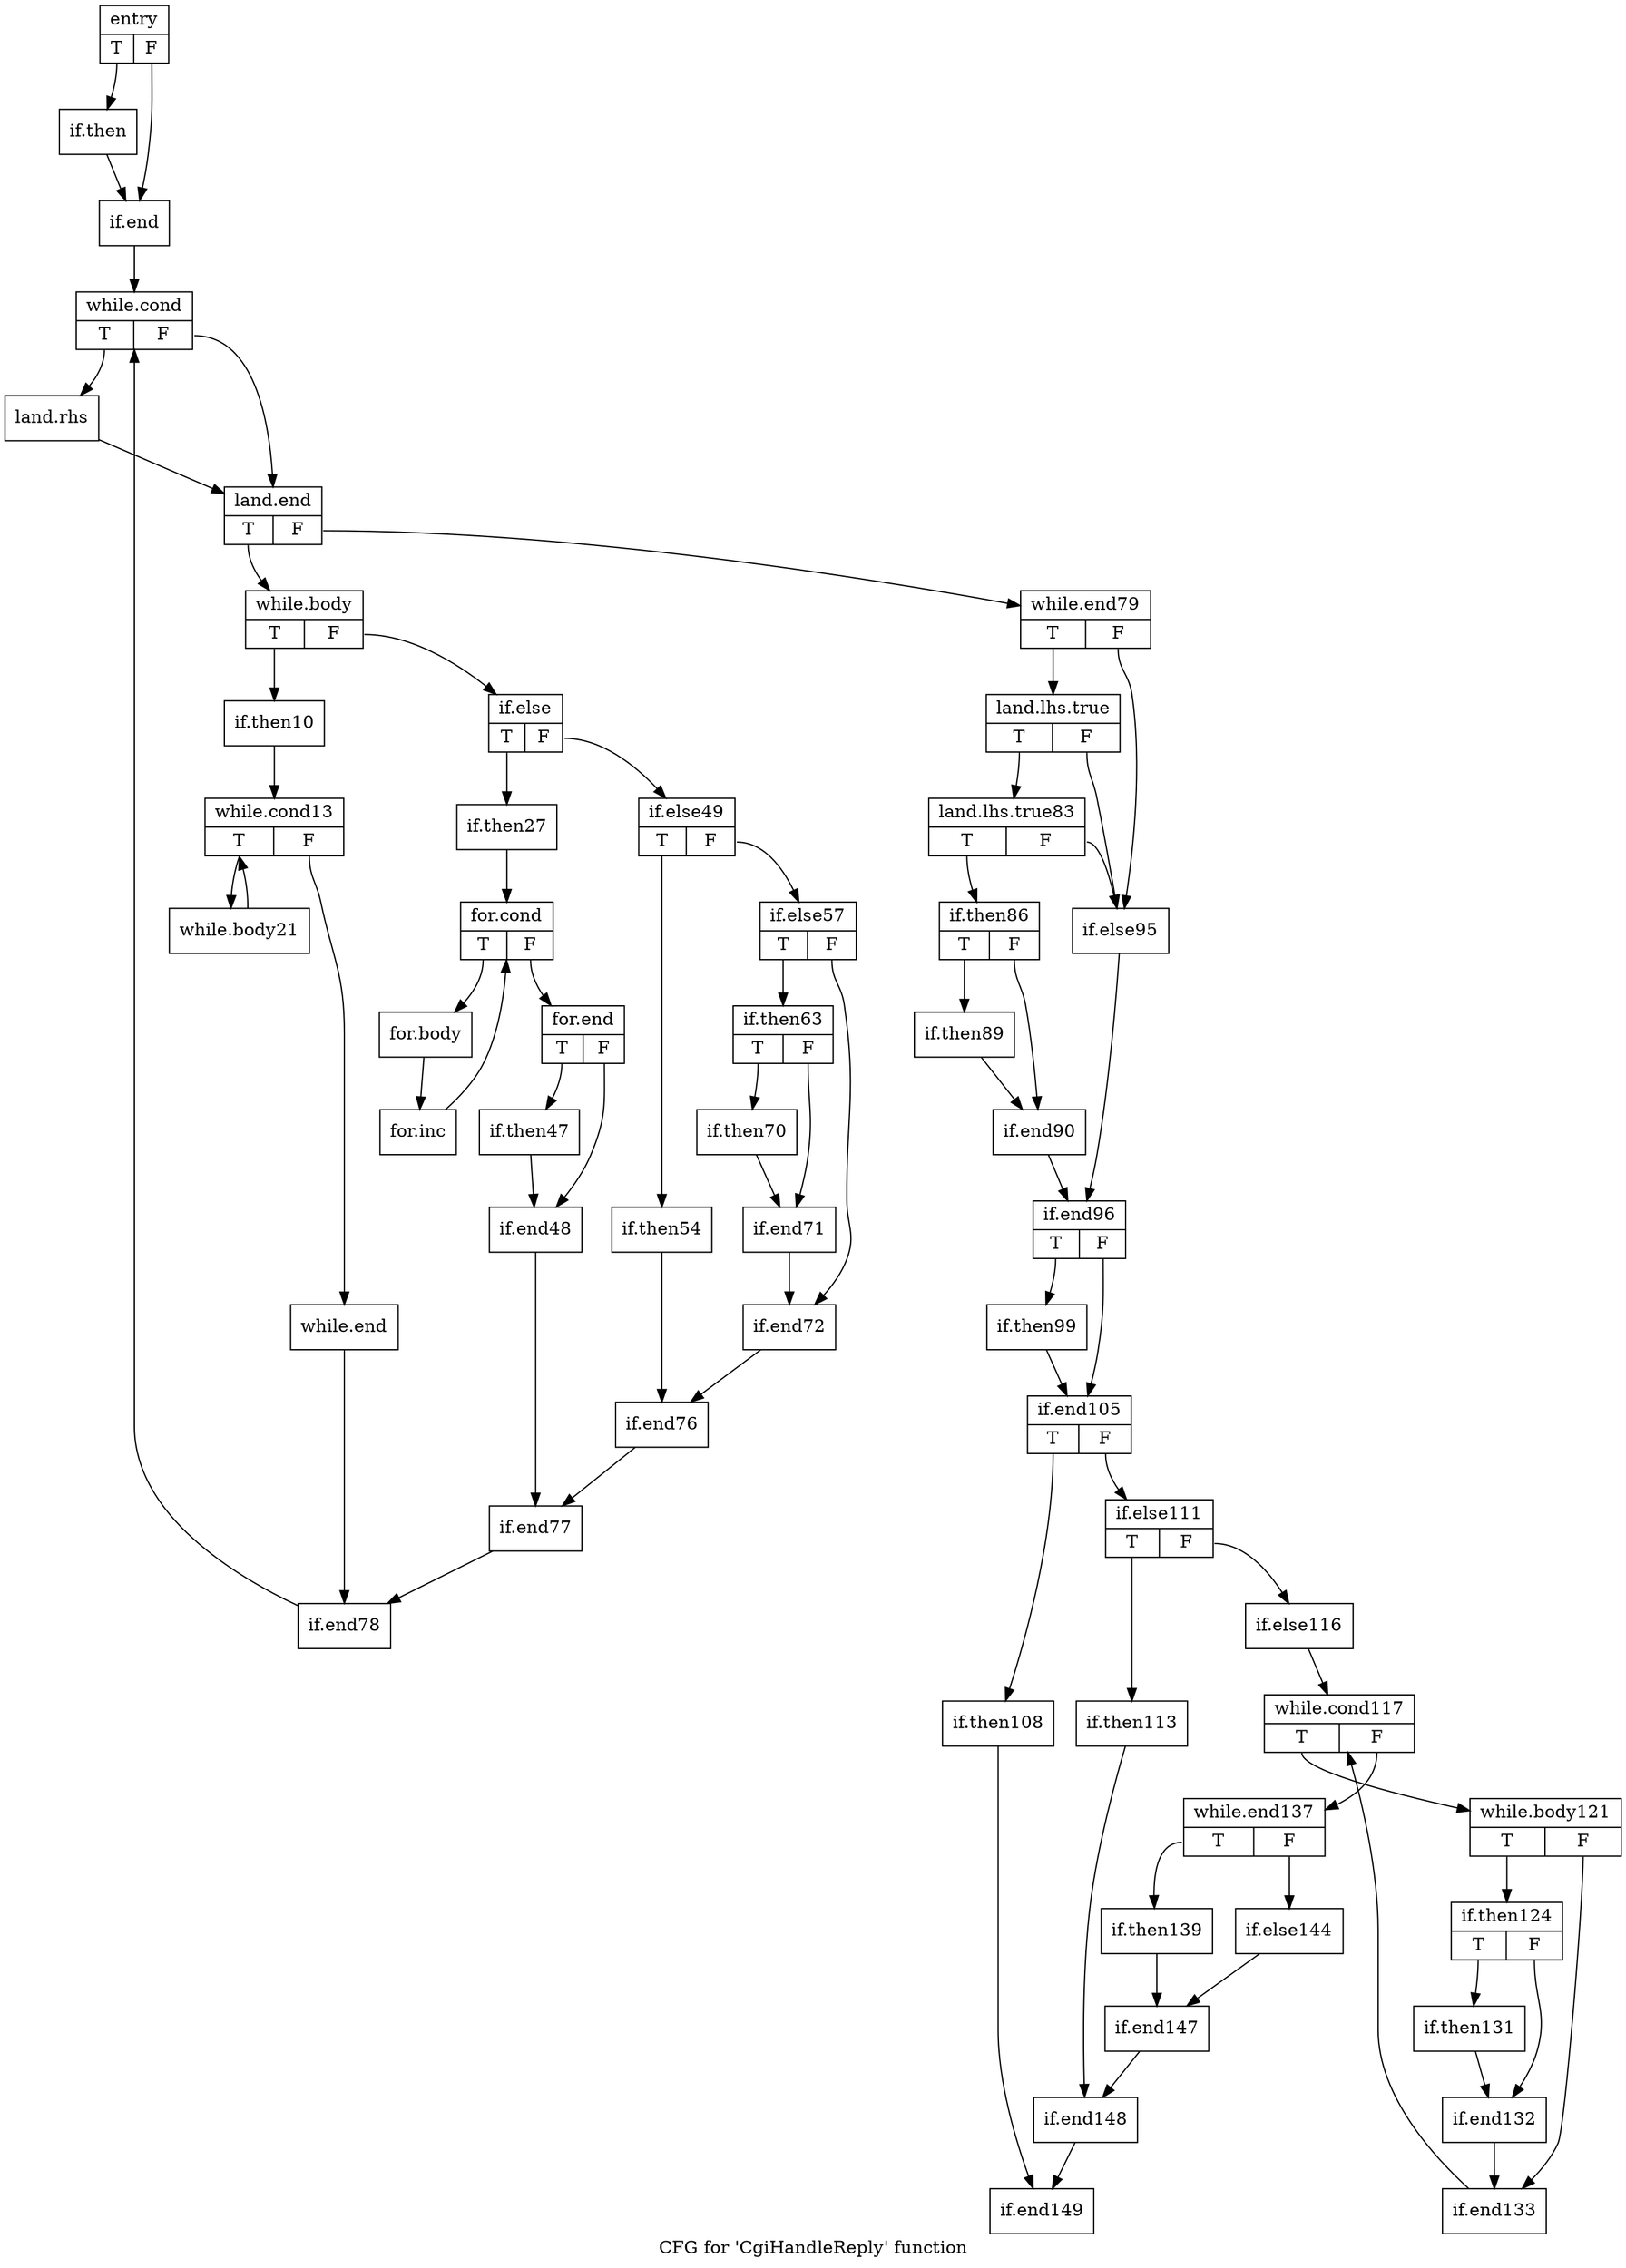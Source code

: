digraph "CFG for 'CgiHandleReply' function" {
	label="CFG for 'CgiHandleReply' function";

	Node0x1c231a0 [shape=record,label="{entry|{<s0>T|<s1>F}}"];
	Node0x1c231a0:s0 -> Node0x1c23c50;
	Node0x1c231a0:s1 -> Node0x1c23d20;
	Node0x1c23c50 [shape=record,label="{if.then}"];
	Node0x1c23c50 -> Node0x1c23d20;
	Node0x1c23d20 [shape=record,label="{if.end}"];
	Node0x1c23d20 -> Node0x1c23f00;
	Node0x1c23f00 [shape=record,label="{while.cond|{<s0>T|<s1>F}}"];
	Node0x1c23f00:s0 -> Node0x1c24200;
	Node0x1c23f00:s1 -> Node0x1c242b0;
	Node0x1c24200 [shape=record,label="{land.rhs}"];
	Node0x1c24200 -> Node0x1c242b0;
	Node0x1c242b0 [shape=record,label="{land.end|{<s0>T|<s1>F}}"];
	Node0x1c242b0:s0 -> Node0x1c24d70;
	Node0x1c242b0:s1 -> Node0x1c24dc0;
	Node0x1c24d70 [shape=record,label="{while.body|{<s0>T|<s1>F}}"];
	Node0x1c24d70:s0 -> Node0x1c25370;
	Node0x1c24d70:s1 -> Node0x1c25450;
	Node0x1c25370 [shape=record,label="{if.then10}"];
	Node0x1c25370 -> Node0x1c25a10;
	Node0x1c25a10 [shape=record,label="{while.cond13|{<s0>T|<s1>F}}"];
	Node0x1c25a10:s0 -> Node0x1c24a10;
	Node0x1c25a10:s1 -> Node0x1c24650;
	Node0x1c24a10 [shape=record,label="{while.body21}"];
	Node0x1c24a10 -> Node0x1c25a10;
	Node0x1c24650 [shape=record,label="{while.end}"];
	Node0x1c24650 -> Node0x1c26b00;
	Node0x1c25450 [shape=record,label="{if.else|{<s0>T|<s1>F}}"];
	Node0x1c25450:s0 -> Node0x1c26f90;
	Node0x1c25450:s1 -> Node0x1c26fe0;
	Node0x1c26f90 [shape=record,label="{if.then27}"];
	Node0x1c26f90 -> Node0x1c271d0;
	Node0x1c271d0 [shape=record,label="{for.cond|{<s0>T|<s1>F}}"];
	Node0x1c271d0:s0 -> Node0x1c279a0;
	Node0x1c271d0:s1 -> Node0x1c27a80;
	Node0x1c279a0 [shape=record,label="{for.body}"];
	Node0x1c279a0 -> Node0x1c27b50;
	Node0x1c27b50 [shape=record,label="{for.inc}"];
	Node0x1c27b50 -> Node0x1c271d0;
	Node0x1c27a80 [shape=record,label="{for.end|{<s0>T|<s1>F}}"];
	Node0x1c27a80:s0 -> Node0x1c28890;
	Node0x1c27a80:s1 -> Node0x1c28940;
	Node0x1c28890 [shape=record,label="{if.then47}"];
	Node0x1c28890 -> Node0x1c28940;
	Node0x1c28940 [shape=record,label="{if.end48}"];
	Node0x1c28940 -> Node0x1c28bb0;
	Node0x1c26fe0 [shape=record,label="{if.else49|{<s0>T|<s1>F}}"];
	Node0x1c26fe0:s0 -> Node0x1c28f60;
	Node0x1c26fe0:s1 -> Node0x1c28fb0;
	Node0x1c28f60 [shape=record,label="{if.then54}"];
	Node0x1c28f60 -> Node0x1c294d0;
	Node0x1c28fb0 [shape=record,label="{if.else57|{<s0>T|<s1>F}}"];
	Node0x1c28fb0:s0 -> Node0x1c263c0;
	Node0x1c28fb0:s1 -> Node0x1c264a0;
	Node0x1c263c0 [shape=record,label="{if.then63|{<s0>T|<s1>F}}"];
	Node0x1c263c0:s0 -> Node0x1c2aa30;
	Node0x1c263c0:s1 -> Node0x1c2ab10;
	Node0x1c2aa30 [shape=record,label="{if.then70}"];
	Node0x1c2aa30 -> Node0x1c2ab10;
	Node0x1c2ab10 [shape=record,label="{if.end71}"];
	Node0x1c2ab10 -> Node0x1c264a0;
	Node0x1c264a0 [shape=record,label="{if.end72}"];
	Node0x1c264a0 -> Node0x1c294d0;
	Node0x1c294d0 [shape=record,label="{if.end76}"];
	Node0x1c294d0 -> Node0x1c28bb0;
	Node0x1c28bb0 [shape=record,label="{if.end77}"];
	Node0x1c28bb0 -> Node0x1c26b00;
	Node0x1c26b00 [shape=record,label="{if.end78}"];
	Node0x1c26b00 -> Node0x1c23f00;
	Node0x1c24dc0 [shape=record,label="{while.end79|{<s0>T|<s1>F}}"];
	Node0x1c24dc0:s0 -> Node0x1c2b560;
	Node0x1c24dc0:s1 -> Node0x1c2b610;
	Node0x1c2b560 [shape=record,label="{land.lhs.true|{<s0>T|<s1>F}}"];
	Node0x1c2b560:s0 -> Node0x1c2b820;
	Node0x1c2b560:s1 -> Node0x1c2b610;
	Node0x1c2b820 [shape=record,label="{land.lhs.true83|{<s0>T|<s1>F}}"];
	Node0x1c2b820:s0 -> Node0x1c2ba80;
	Node0x1c2b820:s1 -> Node0x1c2b610;
	Node0x1c2ba80 [shape=record,label="{if.then86|{<s0>T|<s1>F}}"];
	Node0x1c2ba80:s0 -> Node0x1c2be00;
	Node0x1c2ba80:s1 -> Node0x1c2bee0;
	Node0x1c2be00 [shape=record,label="{if.then89}"];
	Node0x1c2be00 -> Node0x1c2bee0;
	Node0x1c2bee0 [shape=record,label="{if.end90}"];
	Node0x1c2bee0 -> Node0x1c2c810;
	Node0x1c2b610 [shape=record,label="{if.else95}"];
	Node0x1c2b610 -> Node0x1c2c810;
	Node0x1c2c810 [shape=record,label="{if.end96|{<s0>T|<s1>F}}"];
	Node0x1c2c810:s0 -> Node0x1c2cb30;
	Node0x1c2c810:s1 -> Node0x1c2cc10;
	Node0x1c2cb30 [shape=record,label="{if.then99}"];
	Node0x1c2cb30 -> Node0x1c2cc10;
	Node0x1c2cc10 [shape=record,label="{if.end105|{<s0>T|<s1>F}}"];
	Node0x1c2cc10:s0 -> Node0x1c2d4c0;
	Node0x1c2cc10:s1 -> Node0x1c2d5a0;
	Node0x1c2d4c0 [shape=record,label="{if.then108}"];
	Node0x1c2d4c0 -> Node0x1c2d990;
	Node0x1c2d5a0 [shape=record,label="{if.else111|{<s0>T|<s1>F}}"];
	Node0x1c2d5a0:s0 -> Node0x1c2dba0;
	Node0x1c2d5a0:s1 -> Node0x1c2dc50;
	Node0x1c2dba0 [shape=record,label="{if.then113}"];
	Node0x1c2dba0 -> Node0x1c2e4f0;
	Node0x1c2dc50 [shape=record,label="{if.else116}"];
	Node0x1c2dc50 -> Node0x1c2e630;
	Node0x1c2e630 [shape=record,label="{while.cond117|{<s0>T|<s1>F}}"];
	Node0x1c2e630:s0 -> Node0x1c2ea10;
	Node0x1c2e630:s1 -> Node0x1c2eaf0;
	Node0x1c2ea10 [shape=record,label="{while.body121|{<s0>T|<s1>F}}"];
	Node0x1c2ea10:s0 -> Node0x1c2ed50;
	Node0x1c2ea10:s1 -> Node0x1c2ee30;
	Node0x1c2ed50 [shape=record,label="{if.then124|{<s0>T|<s1>F}}"];
	Node0x1c2ed50:s0 -> Node0x1c2f530;
	Node0x1c2ed50:s1 -> Node0x1c2f610;
	Node0x1c2f530 [shape=record,label="{if.then131}"];
	Node0x1c2f530 -> Node0x1c2f610;
	Node0x1c2f610 [shape=record,label="{if.end132}"];
	Node0x1c2f610 -> Node0x1c2ee30;
	Node0x1c2ee30 [shape=record,label="{if.end133}"];
	Node0x1c2ee30 -> Node0x1c2e630;
	Node0x1c2eaf0 [shape=record,label="{while.end137|{<s0>T|<s1>F}}"];
	Node0x1c2eaf0:s0 -> Node0x1c2fd90;
	Node0x1c2eaf0:s1 -> Node0x1c2fe70;
	Node0x1c2fd90 [shape=record,label="{if.then139}"];
	Node0x1c2fd90 -> Node0x1c305c0;
	Node0x1c2fe70 [shape=record,label="{if.else144}"];
	Node0x1c2fe70 -> Node0x1c305c0;
	Node0x1c305c0 [shape=record,label="{if.end147}"];
	Node0x1c305c0 -> Node0x1c2e4f0;
	Node0x1c2e4f0 [shape=record,label="{if.end148}"];
	Node0x1c2e4f0 -> Node0x1c2d990;
	Node0x1c2d990 [shape=record,label="{if.end149}"];
}
